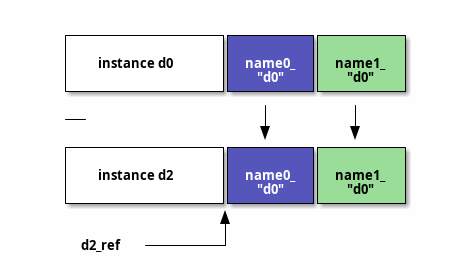 @startditaa
    +---------------+--------+--------+
    |               | cBLU   | cGRE   | 
    | instance d0   | name0_ | name1_ |
    |               |  "d0"  |  "d0"  |
    +---------------+--------+--------+   
                        |        |
    ---                 |        |
                        v        v
    +---------------+--------+--------+
    |               | cBLU   | cGRE   | 
    | instance d2   | name0_ | name1_ |
    |               |  "d0"  |  "d0"  |
    +---------------+--------+--------+ 
                    ^
                    |
     d2_ref --------+
@endditaa
